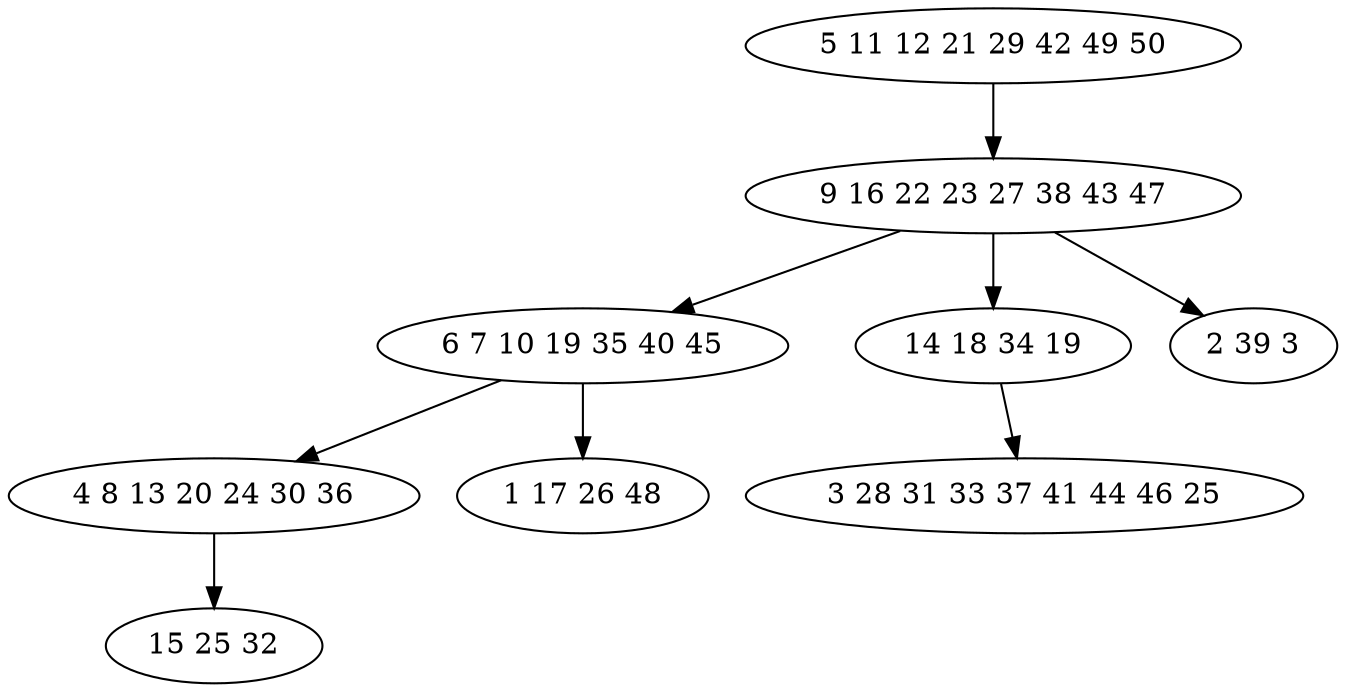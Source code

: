 digraph true_tree {
	"0" -> "1"
	"1" -> "2"
	"1" -> "3"
	"2" -> "4"
	"4" -> "5"
	"2" -> "6"
	"3" -> "7"
	"1" -> "8"
	"0" [label="5 11 12 21 29 42 49 50"];
	"1" [label="9 16 22 23 27 38 43 47"];
	"2" [label="6 7 10 19 35 40 45"];
	"3" [label="14 18 34 19"];
	"4" [label="4 8 13 20 24 30 36"];
	"5" [label="15 25 32"];
	"6" [label="1 17 26 48"];
	"7" [label="3 28 31 33 37 41 44 46 25"];
	"8" [label="2 39 3"];
}
